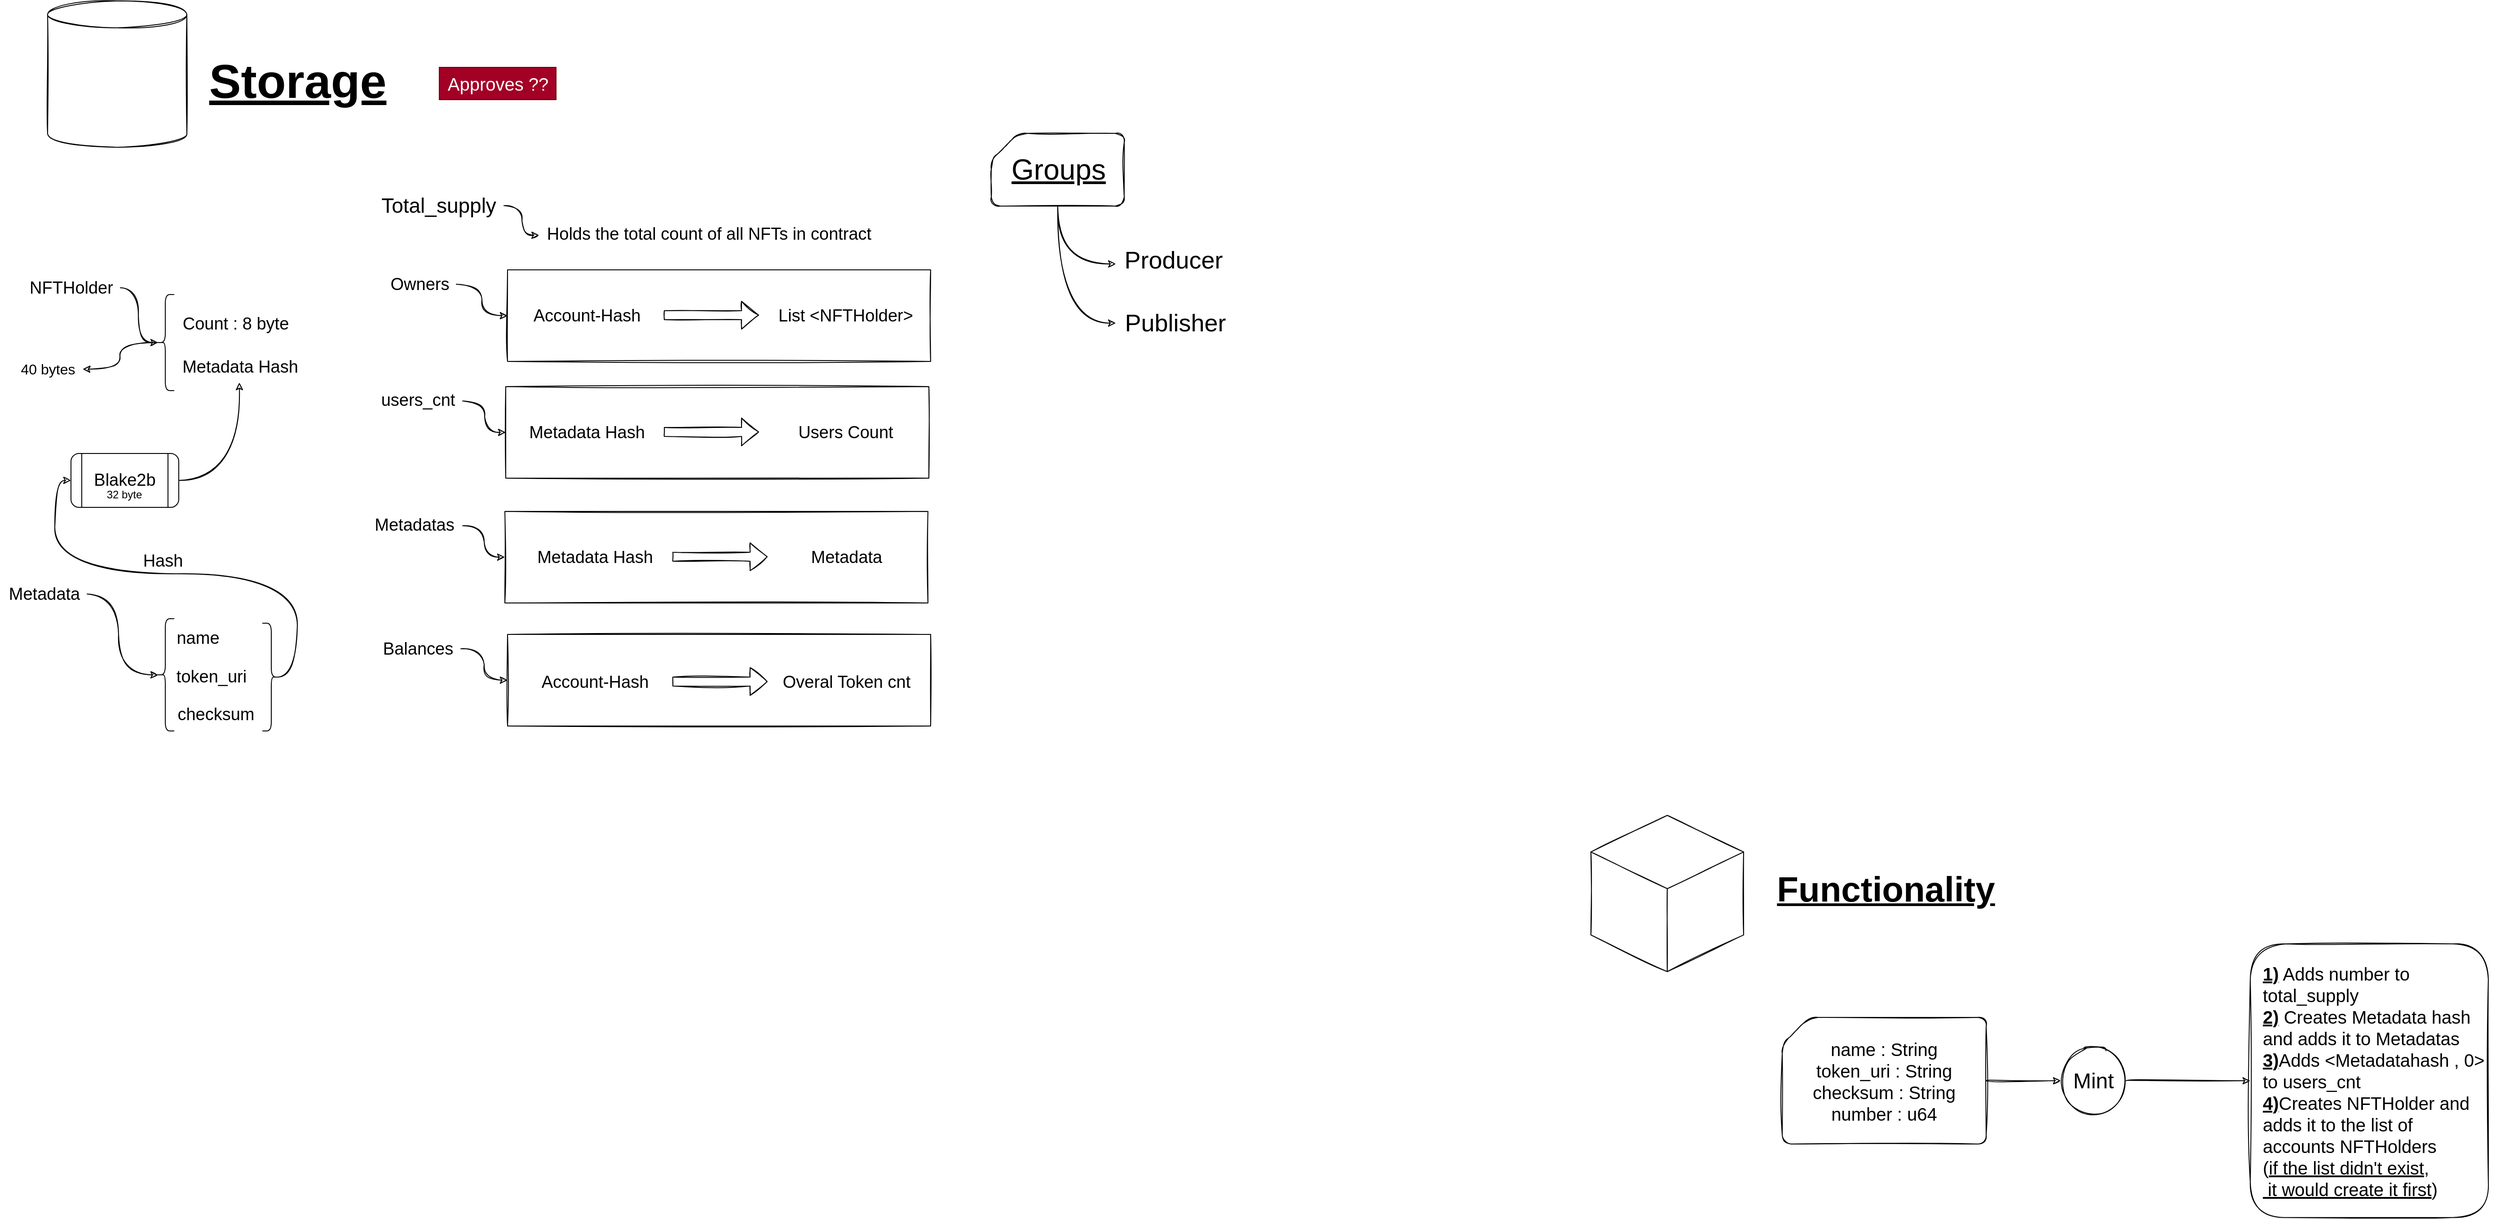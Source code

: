 <mxfile version="20.5.3" type="github">
  <diagram id="slPfWzJpBYyBcs_0Y2tc" name="Page-1">
    <mxGraphModel dx="2073" dy="1287" grid="0" gridSize="10" guides="1" tooltips="1" connect="1" arrows="1" fold="1" page="0" pageScale="1" pageWidth="827" pageHeight="1169" math="0" shadow="0">
      <root>
        <mxCell id="0" />
        <mxCell id="1" parent="0" />
        <mxCell id="fys4buLAGZXGw3ZMUwzv-1" value="" style="shape=cylinder3;whiteSpace=wrap;html=1;boundedLbl=1;backgroundOutline=1;size=15;rounded=1;fillColor=none;fontColor=#ffffff;strokeColor=default;shadow=0;sketch=1;" parent="1" vertex="1">
          <mxGeometry x="-8" y="-107" width="155" height="163" as="geometry" />
        </mxCell>
        <mxCell id="fys4buLAGZXGw3ZMUwzv-2" value="&lt;b style=&quot;font-size: 53px;&quot;&gt;&lt;u style=&quot;font-size: 53px;&quot;&gt;&lt;font style=&quot;font-size: 53px;&quot;&gt;Storage&lt;/font&gt;&lt;/u&gt;&lt;/b&gt;" style="text;html=1;align=center;verticalAlign=middle;resizable=0;points=[];autosize=1;strokeColor=none;fillColor=none;rounded=1;fontSize=53;glass=0;sketch=0;shadow=0;" parent="1" vertex="1">
          <mxGeometry x="162" y="-56" width="215" height="76" as="geometry" />
        </mxCell>
        <mxCell id="FFQsLvCmIjyaZJ9t75WD-35" style="edgeStyle=orthogonalEdgeStyle;curved=1;rounded=1;sketch=1;orthogonalLoop=1;jettySize=auto;html=1;fontSize=19;" edge="1" parent="1" source="fys4buLAGZXGw3ZMUwzv-3">
          <mxGeometry relative="1" as="geometry">
            <mxPoint x="31" y="303" as="targetPoint" />
          </mxGeometry>
        </mxCell>
        <mxCell id="fys4buLAGZXGw3ZMUwzv-3" value="" style="shape=curlyBracket;whiteSpace=wrap;html=1;rounded=1;labelPosition=left;verticalLabelPosition=middle;align=right;verticalAlign=middle;fontSize=38;" parent="1" vertex="1">
          <mxGeometry x="113" y="220" width="20" height="107" as="geometry" />
        </mxCell>
        <mxCell id="FFQsLvCmIjyaZJ9t75WD-10" style="edgeStyle=orthogonalEdgeStyle;curved=1;rounded=1;sketch=1;orthogonalLoop=1;jettySize=auto;html=1;entryX=0.1;entryY=0.5;entryDx=0;entryDy=0;entryPerimeter=0;fontSize=46;" edge="1" parent="1" source="fys4buLAGZXGw3ZMUwzv-8" target="fys4buLAGZXGw3ZMUwzv-3">
          <mxGeometry relative="1" as="geometry" />
        </mxCell>
        <mxCell id="fys4buLAGZXGw3ZMUwzv-8" value="NFTHolder" style="text;html=1;align=center;verticalAlign=middle;resizable=0;points=[];autosize=1;strokeColor=none;fillColor=none;fontSize=19;strokeWidth=1;rounded=1;" parent="1" vertex="1">
          <mxGeometry x="-38" y="195" width="111" height="35" as="geometry" />
        </mxCell>
        <mxCell id="FFQsLvCmIjyaZJ9t75WD-2" value="" style="rounded=0;whiteSpace=wrap;html=1;sketch=1;" vertex="1" parent="1">
          <mxGeometry x="504" y="192.5" width="471" height="102" as="geometry" />
        </mxCell>
        <mxCell id="FFQsLvCmIjyaZJ9t75WD-3" value="Account-Hash" style="text;html=1;align=center;verticalAlign=middle;resizable=0;points=[];autosize=1;strokeColor=none;fillColor=none;fontSize=19;strokeWidth=1;rounded=1;" vertex="1" parent="1">
          <mxGeometry x="523" y="226" width="137" height="35" as="geometry" />
        </mxCell>
        <mxCell id="FFQsLvCmIjyaZJ9t75WD-4" value="" style="shape=flexArrow;endArrow=classic;html=1;rounded=1;curved=1;sketch=1;" edge="1" parent="1">
          <mxGeometry width="50" height="50" relative="1" as="geometry">
            <mxPoint x="678" y="243" as="sourcePoint" />
            <mxPoint x="784" y="243" as="targetPoint" />
          </mxGeometry>
        </mxCell>
        <mxCell id="FFQsLvCmIjyaZJ9t75WD-5" value="List &amp;lt;NFTHolder&amp;gt;" style="text;html=1;align=center;verticalAlign=middle;resizable=0;points=[];autosize=1;strokeColor=none;fillColor=none;fontSize=19;strokeWidth=1;rounded=1;glass=0;shadow=0;sketch=0;" vertex="1" parent="1">
          <mxGeometry x="796" y="226" width="168" height="35" as="geometry" />
        </mxCell>
        <mxCell id="FFQsLvCmIjyaZJ9t75WD-11" style="edgeStyle=orthogonalEdgeStyle;curved=1;rounded=1;sketch=1;orthogonalLoop=1;jettySize=auto;html=1;entryX=0;entryY=0.5;entryDx=0;entryDy=0;fontSize=46;" edge="1" parent="1" source="FFQsLvCmIjyaZJ9t75WD-7" target="FFQsLvCmIjyaZJ9t75WD-2">
          <mxGeometry relative="1" as="geometry" />
        </mxCell>
        <mxCell id="FFQsLvCmIjyaZJ9t75WD-7" value="Owners" style="text;html=1;align=center;verticalAlign=middle;resizable=0;points=[];autosize=1;strokeColor=none;fillColor=none;fontSize=19;strokeWidth=1;rounded=1;" vertex="1" parent="1">
          <mxGeometry x="364" y="191" width="83" height="35" as="geometry" />
        </mxCell>
        <mxCell id="FFQsLvCmIjyaZJ9t75WD-12" value="" style="rounded=0;whiteSpace=wrap;html=1;sketch=1;" vertex="1" parent="1">
          <mxGeometry x="502" y="322.5" width="471" height="102" as="geometry" />
        </mxCell>
        <mxCell id="FFQsLvCmIjyaZJ9t75WD-13" style="edgeStyle=orthogonalEdgeStyle;curved=1;rounded=1;sketch=1;orthogonalLoop=1;jettySize=auto;html=1;entryX=0;entryY=0.5;entryDx=0;entryDy=0;fontSize=46;" edge="1" parent="1" target="FFQsLvCmIjyaZJ9t75WD-12">
          <mxGeometry relative="1" as="geometry">
            <mxPoint x="454" y="338.5" as="sourcePoint" />
          </mxGeometry>
        </mxCell>
        <mxCell id="FFQsLvCmIjyaZJ9t75WD-14" value="users_cnt" style="text;html=1;align=center;verticalAlign=middle;resizable=0;points=[];autosize=1;strokeColor=none;fillColor=none;fontSize=19;strokeWidth=1;rounded=1;" vertex="1" parent="1">
          <mxGeometry x="354" y="320" width="100" height="35" as="geometry" />
        </mxCell>
        <mxCell id="FFQsLvCmIjyaZJ9t75WD-18" style="edgeStyle=orthogonalEdgeStyle;curved=1;rounded=1;sketch=1;orthogonalLoop=1;jettySize=auto;html=1;entryX=0.003;entryY=0.543;entryDx=0;entryDy=0;entryPerimeter=0;fontSize=19;" edge="1" parent="1" source="FFQsLvCmIjyaZJ9t75WD-15" target="FFQsLvCmIjyaZJ9t75WD-17">
          <mxGeometry relative="1" as="geometry" />
        </mxCell>
        <mxCell id="FFQsLvCmIjyaZJ9t75WD-15" value="Total_supply" style="text;html=1;align=center;verticalAlign=middle;resizable=0;points=[];autosize=1;strokeColor=none;fillColor=none;fontSize=23;" vertex="1" parent="1">
          <mxGeometry x="354" y="101" width="146" height="40" as="geometry" />
        </mxCell>
        <mxCell id="FFQsLvCmIjyaZJ9t75WD-17" value="Holds the total count of all NFTs in contract" style="text;html=1;align=center;verticalAlign=middle;resizable=0;points=[];autosize=1;strokeColor=none;fillColor=none;fontSize=19;rounded=1;shadow=0;glass=0;sketch=0;" vertex="1" parent="1">
          <mxGeometry x="538" y="135" width="379" height="35" as="geometry" />
        </mxCell>
        <mxCell id="FFQsLvCmIjyaZJ9t75WD-19" value="" style="rounded=0;whiteSpace=wrap;html=1;sketch=1;" vertex="1" parent="1">
          <mxGeometry x="501" y="461.5" width="471" height="102" as="geometry" />
        </mxCell>
        <mxCell id="FFQsLvCmIjyaZJ9t75WD-20" style="edgeStyle=orthogonalEdgeStyle;curved=1;rounded=1;sketch=1;orthogonalLoop=1;jettySize=auto;html=1;entryX=0;entryY=0.5;entryDx=0;entryDy=0;fontSize=46;" edge="1" parent="1" target="FFQsLvCmIjyaZJ9t75WD-19">
          <mxGeometry relative="1" as="geometry">
            <mxPoint x="454" y="477.5" as="sourcePoint" />
          </mxGeometry>
        </mxCell>
        <mxCell id="FFQsLvCmIjyaZJ9t75WD-21" value="Metadatas" style="text;html=1;align=center;verticalAlign=middle;resizable=0;points=[];autosize=1;strokeColor=none;fillColor=none;fontSize=19;strokeWidth=1;rounded=1;" vertex="1" parent="1">
          <mxGeometry x="346" y="459" width="107" height="35" as="geometry" />
        </mxCell>
        <mxCell id="fys4buLAGZXGw3ZMUwzv-4" value="Count : 8 byte" style="text;html=1;align=center;verticalAlign=middle;resizable=0;points=[];autosize=1;strokeColor=none;fillColor=none;fontSize=19;strokeWidth=1;rounded=1;" parent="1" vertex="1">
          <mxGeometry x="133" y="235" width="136" height="35" as="geometry" />
        </mxCell>
        <mxCell id="FFQsLvCmIjyaZJ9t75WD-22" value="" style="group" vertex="1" connectable="0" parent="1">
          <mxGeometry x="126" y="416" width="125" height="121" as="geometry" />
        </mxCell>
        <mxCell id="fys4buLAGZXGw3ZMUwzv-5" value="name" style="text;html=1;align=center;verticalAlign=middle;resizable=0;points=[];autosize=1;strokeColor=none;fillColor=none;fontSize=19;strokeWidth=1;rounded=1;" parent="FFQsLvCmIjyaZJ9t75WD-22" vertex="1">
          <mxGeometry y="169" width="66" height="35" as="geometry" />
        </mxCell>
        <mxCell id="fys4buLAGZXGw3ZMUwzv-6" value="token_uri" style="text;html=1;align=center;verticalAlign=middle;resizable=0;points=[];autosize=1;strokeColor=none;fillColor=none;fontSize=19;strokeWidth=1;rounded=1;" parent="FFQsLvCmIjyaZJ9t75WD-22" vertex="1">
          <mxGeometry y="212" width="96" height="35" as="geometry" />
        </mxCell>
        <mxCell id="fys4buLAGZXGw3ZMUwzv-7" value="checksum" style="text;html=1;align=center;verticalAlign=middle;resizable=0;points=[];autosize=1;strokeColor=none;fillColor=none;fontSize=19;strokeWidth=1;rounded=1;" parent="FFQsLvCmIjyaZJ9t75WD-22" vertex="1">
          <mxGeometry x="0.5" y="254" width="104" height="35" as="geometry" />
        </mxCell>
        <mxCell id="FFQsLvCmIjyaZJ9t75WD-30" value="" style="shape=curlyBracket;whiteSpace=wrap;html=1;rounded=1;flipH=1;labelPosition=right;verticalLabelPosition=middle;align=left;verticalAlign=middle;shadow=0;glass=0;sketch=0;strokeColor=default;fontSize=19;fillColor=none;gradientColor=default;" vertex="1" parent="FFQsLvCmIjyaZJ9t75WD-22">
          <mxGeometry x="105" y="170" width="20" height="120" as="geometry" />
        </mxCell>
        <mxCell id="FFQsLvCmIjyaZJ9t75WD-34" value="Hash" style="text;html=1;align=center;verticalAlign=middle;resizable=0;points=[];autosize=1;strokeColor=none;fillColor=none;fontSize=19;" vertex="1" parent="FFQsLvCmIjyaZJ9t75WD-22">
          <mxGeometry x="-37" y="83" width="62" height="35" as="geometry" />
        </mxCell>
        <mxCell id="FFQsLvCmIjyaZJ9t75WD-28" style="edgeStyle=orthogonalEdgeStyle;curved=1;rounded=1;sketch=1;orthogonalLoop=1;jettySize=auto;html=1;fontSize=19;entryX=0.1;entryY=0.5;entryDx=0;entryDy=0;entryPerimeter=0;" edge="1" parent="1" source="FFQsLvCmIjyaZJ9t75WD-25" target="FFQsLvCmIjyaZJ9t75WD-26">
          <mxGeometry relative="1" as="geometry">
            <Array as="points">
              <mxPoint x="71" y="554" />
              <mxPoint x="71" y="644" />
            </Array>
          </mxGeometry>
        </mxCell>
        <mxCell id="FFQsLvCmIjyaZJ9t75WD-25" value="Metadata" style="text;html=1;align=center;verticalAlign=middle;resizable=0;points=[];autosize=1;strokeColor=none;fillColor=none;fontSize=19;strokeWidth=1;rounded=1;" vertex="1" parent="1">
          <mxGeometry x="-61" y="536" width="97" height="35" as="geometry" />
        </mxCell>
        <mxCell id="FFQsLvCmIjyaZJ9t75WD-26" value="" style="shape=curlyBracket;whiteSpace=wrap;html=1;rounded=1;labelPosition=left;verticalLabelPosition=middle;align=right;verticalAlign=middle;fontSize=38;" vertex="1" parent="1">
          <mxGeometry x="113" y="581" width="20" height="125" as="geometry" />
        </mxCell>
        <mxCell id="FFQsLvCmIjyaZJ9t75WD-29" value="Metadata Hash" style="text;html=1;align=center;verticalAlign=middle;resizable=0;points=[];autosize=1;strokeColor=none;fillColor=none;fontSize=19;strokeWidth=1;rounded=1;" vertex="1" parent="1">
          <mxGeometry x="132" y="283" width="147" height="35" as="geometry" />
        </mxCell>
        <mxCell id="FFQsLvCmIjyaZJ9t75WD-33" style="edgeStyle=orthogonalEdgeStyle;curved=1;rounded=1;sketch=1;orthogonalLoop=1;jettySize=auto;html=1;exitX=1;exitY=0.5;exitDx=0;exitDy=0;fontSize=19;" edge="1" parent="1" source="FFQsLvCmIjyaZJ9t75WD-31" target="FFQsLvCmIjyaZJ9t75WD-29">
          <mxGeometry relative="1" as="geometry" />
        </mxCell>
        <mxCell id="FFQsLvCmIjyaZJ9t75WD-59" value="32 byte" style="edgeLabel;html=1;align=center;verticalAlign=middle;resizable=0;points=[];fontSize=12;" vertex="1" connectable="0" parent="FFQsLvCmIjyaZJ9t75WD-33">
          <mxGeometry x="0.128" y="10" relative="1" as="geometry">
            <mxPoint x="-119" y="48" as="offset" />
          </mxGeometry>
        </mxCell>
        <mxCell id="FFQsLvCmIjyaZJ9t75WD-31" value="Blake2b" style="shape=process;whiteSpace=wrap;html=1;backgroundOutline=1;rounded=1;shadow=0;glass=0;sketch=0;strokeColor=default;fontSize=19;fillColor=none;gradientColor=default;" vertex="1" parent="1">
          <mxGeometry x="18" y="397" width="120" height="60" as="geometry" />
        </mxCell>
        <mxCell id="FFQsLvCmIjyaZJ9t75WD-32" style="edgeStyle=orthogonalEdgeStyle;curved=1;rounded=1;sketch=1;orthogonalLoop=1;jettySize=auto;html=1;exitX=0.1;exitY=0.5;exitDx=0;exitDy=0;exitPerimeter=0;entryX=0;entryY=0.5;entryDx=0;entryDy=0;fontSize=19;" edge="1" parent="1" source="FFQsLvCmIjyaZJ9t75WD-30" target="FFQsLvCmIjyaZJ9t75WD-31">
          <mxGeometry relative="1" as="geometry">
            <Array as="points">
              <mxPoint x="270" y="646" />
              <mxPoint x="270" y="531" />
              <mxPoint y="531" />
              <mxPoint y="427" />
            </Array>
          </mxGeometry>
        </mxCell>
        <mxCell id="FFQsLvCmIjyaZJ9t75WD-36" value="40 bytes" style="text;html=1;align=center;verticalAlign=middle;resizable=0;points=[];autosize=1;fontSize=16;" vertex="1" parent="1">
          <mxGeometry x="-47" y="287" width="78" height="31" as="geometry" />
        </mxCell>
        <mxCell id="FFQsLvCmIjyaZJ9t75WD-37" value="Metadata Hash" style="text;html=1;align=center;verticalAlign=middle;resizable=0;points=[];autosize=1;strokeColor=none;fillColor=none;fontSize=19;strokeWidth=1;rounded=1;" vertex="1" parent="1">
          <mxGeometry x="518" y="356" width="147" height="35" as="geometry" />
        </mxCell>
        <mxCell id="FFQsLvCmIjyaZJ9t75WD-38" value="" style="shape=flexArrow;endArrow=classic;html=1;rounded=1;curved=1;sketch=1;" edge="1" parent="1">
          <mxGeometry width="50" height="50" relative="1" as="geometry">
            <mxPoint x="678" y="373" as="sourcePoint" />
            <mxPoint x="784" y="373" as="targetPoint" />
          </mxGeometry>
        </mxCell>
        <mxCell id="FFQsLvCmIjyaZJ9t75WD-39" value="Users Count" style="text;html=1;align=center;verticalAlign=middle;resizable=0;points=[];autosize=1;strokeColor=none;fillColor=none;fontSize=19;strokeWidth=1;rounded=1;glass=0;shadow=0;sketch=0;" vertex="1" parent="1">
          <mxGeometry x="818" y="356" width="124" height="35" as="geometry" />
        </mxCell>
        <mxCell id="FFQsLvCmIjyaZJ9t75WD-40" value="Metadata Hash" style="text;html=1;align=center;verticalAlign=middle;resizable=0;points=[];autosize=1;strokeColor=none;fillColor=none;fontSize=19;strokeWidth=1;rounded=1;" vertex="1" parent="1">
          <mxGeometry x="527.5" y="495" width="147" height="35" as="geometry" />
        </mxCell>
        <mxCell id="FFQsLvCmIjyaZJ9t75WD-41" value="" style="shape=flexArrow;endArrow=classic;html=1;rounded=1;curved=1;sketch=1;" edge="1" parent="1">
          <mxGeometry width="50" height="50" relative="1" as="geometry">
            <mxPoint x="687.5" y="512" as="sourcePoint" />
            <mxPoint x="793.5" y="512" as="targetPoint" />
          </mxGeometry>
        </mxCell>
        <mxCell id="FFQsLvCmIjyaZJ9t75WD-42" value="Metadata" style="text;html=1;align=center;verticalAlign=middle;resizable=0;points=[];autosize=1;strokeColor=none;fillColor=none;fontSize=19;strokeWidth=1;rounded=1;glass=0;shadow=0;sketch=0;" vertex="1" parent="1">
          <mxGeometry x="832" y="495" width="97" height="35" as="geometry" />
        </mxCell>
        <mxCell id="FFQsLvCmIjyaZJ9t75WD-48" value="" style="rounded=0;whiteSpace=wrap;html=1;sketch=1;" vertex="1" parent="1">
          <mxGeometry x="504" y="598.5" width="471" height="102" as="geometry" />
        </mxCell>
        <mxCell id="FFQsLvCmIjyaZJ9t75WD-49" style="edgeStyle=orthogonalEdgeStyle;curved=1;rounded=1;sketch=1;orthogonalLoop=1;jettySize=auto;html=1;entryX=0;entryY=0.5;entryDx=0;entryDy=0;fontSize=46;" edge="1" parent="1" source="FFQsLvCmIjyaZJ9t75WD-50" target="FFQsLvCmIjyaZJ9t75WD-48">
          <mxGeometry relative="1" as="geometry" />
        </mxCell>
        <mxCell id="FFQsLvCmIjyaZJ9t75WD-50" value="Balances" style="text;html=1;align=center;verticalAlign=middle;resizable=0;points=[];autosize=1;strokeColor=none;fillColor=none;fontSize=19;strokeWidth=1;rounded=1;" vertex="1" parent="1">
          <mxGeometry x="356" y="597" width="96" height="35" as="geometry" />
        </mxCell>
        <mxCell id="FFQsLvCmIjyaZJ9t75WD-56" value="Account-Hash" style="text;html=1;align=center;verticalAlign=middle;resizable=0;points=[];autosize=1;strokeColor=none;fillColor=none;fontSize=19;strokeWidth=1;rounded=1;" vertex="1" parent="1">
          <mxGeometry x="532.5" y="634" width="137" height="35" as="geometry" />
        </mxCell>
        <mxCell id="FFQsLvCmIjyaZJ9t75WD-57" value="" style="shape=flexArrow;endArrow=classic;html=1;rounded=1;curved=1;sketch=1;" edge="1" parent="1">
          <mxGeometry width="50" height="50" relative="1" as="geometry">
            <mxPoint x="687.5" y="651" as="sourcePoint" />
            <mxPoint x="793.5" y="651" as="targetPoint" />
          </mxGeometry>
        </mxCell>
        <mxCell id="FFQsLvCmIjyaZJ9t75WD-58" value="Overal Token cnt" style="text;html=1;align=center;verticalAlign=middle;resizable=0;points=[];autosize=1;strokeColor=none;fillColor=none;fontSize=19;strokeWidth=1;rounded=1;glass=0;shadow=0;sketch=0;" vertex="1" parent="1">
          <mxGeometry x="801" y="634" width="160" height="35" as="geometry" />
        </mxCell>
        <mxCell id="FFQsLvCmIjyaZJ9t75WD-60" value="Groups" style="text;html=1;align=center;verticalAlign=middle;resizable=0;points=[];autosize=1;strokeColor=none;fillColor=none;fontSize=32;fontStyle=4" vertex="1" parent="1">
          <mxGeometry x="1055" y="56" width="123" height="50" as="geometry" />
        </mxCell>
        <mxCell id="FFQsLvCmIjyaZJ9t75WD-61" value="Producer" style="text;html=1;align=center;verticalAlign=middle;resizable=0;points=[];autosize=1;strokeColor=none;fillColor=none;fontSize=27;" vertex="1" parent="1">
          <mxGeometry x="1181" y="159.5" width="128" height="44" as="geometry" />
        </mxCell>
        <mxCell id="FFQsLvCmIjyaZJ9t75WD-62" value="Publisher" style="text;html=1;align=center;verticalAlign=middle;resizable=0;points=[];autosize=1;strokeColor=none;fillColor=none;fontSize=27;" vertex="1" parent="1">
          <mxGeometry x="1181" y="230" width="131" height="44" as="geometry" />
        </mxCell>
        <mxCell id="FFQsLvCmIjyaZJ9t75WD-71" style="edgeStyle=orthogonalEdgeStyle;curved=1;rounded=1;sketch=1;orthogonalLoop=1;jettySize=auto;html=1;entryX=0.001;entryY=0.601;entryDx=0;entryDy=0;entryPerimeter=0;fontSize=27;" edge="1" parent="1" source="FFQsLvCmIjyaZJ9t75WD-64" target="FFQsLvCmIjyaZJ9t75WD-61">
          <mxGeometry relative="1" as="geometry" />
        </mxCell>
        <mxCell id="FFQsLvCmIjyaZJ9t75WD-72" style="edgeStyle=orthogonalEdgeStyle;curved=1;rounded=1;sketch=1;orthogonalLoop=1;jettySize=auto;html=1;entryX=0.001;entryY=0.496;entryDx=0;entryDy=0;entryPerimeter=0;fontSize=27;" edge="1" parent="1" source="FFQsLvCmIjyaZJ9t75WD-64" target="FFQsLvCmIjyaZJ9t75WD-62">
          <mxGeometry relative="1" as="geometry" />
        </mxCell>
        <mxCell id="FFQsLvCmIjyaZJ9t75WD-64" value="" style="shape=card;whiteSpace=wrap;html=1;rounded=1;shadow=0;glass=0;sketch=1;strokeColor=default;fontSize=27;fillColor=none;gradientColor=default;" vertex="1" parent="1">
          <mxGeometry x="1042.5" y="40.5" width="148" height="81" as="geometry" />
        </mxCell>
        <mxCell id="FFQsLvCmIjyaZJ9t75WD-73" value="" style="html=1;whiteSpace=wrap;shape=isoCube2;backgroundOutline=1;isoAngle=15;rounded=1;shadow=0;glass=0;sketch=1;strokeColor=default;fontSize=27;fillColor=none;gradientColor=default;" vertex="1" parent="1">
          <mxGeometry x="1710" y="800" width="170" height="174" as="geometry" />
        </mxCell>
        <mxCell id="FFQsLvCmIjyaZJ9t75WD-74" value="Functionality" style="text;html=1;align=center;verticalAlign=middle;resizable=0;points=[];autosize=1;strokeColor=none;fillColor=none;fontSize=39;fontStyle=5" vertex="1" parent="1">
          <mxGeometry x="1907" y="853" width="261" height="59" as="geometry" />
        </mxCell>
        <mxCell id="FFQsLvCmIjyaZJ9t75WD-81" style="edgeStyle=orthogonalEdgeStyle;curved=1;rounded=1;sketch=1;orthogonalLoop=1;jettySize=auto;html=1;entryX=0;entryY=0.5;entryDx=0;entryDy=0;fontSize=20;" edge="1" parent="1" source="FFQsLvCmIjyaZJ9t75WD-75" target="FFQsLvCmIjyaZJ9t75WD-80">
          <mxGeometry relative="1" as="geometry" />
        </mxCell>
        <mxCell id="FFQsLvCmIjyaZJ9t75WD-75" value="Mint" style="ellipse;whiteSpace=wrap;html=1;aspect=fixed;rounded=1;shadow=0;glass=0;sketch=1;strokeColor=default;fontSize=24;fillColor=none;gradientColor=default;" vertex="1" parent="1">
          <mxGeometry x="2233" y="1059" width="73" height="73" as="geometry" />
        </mxCell>
        <mxCell id="FFQsLvCmIjyaZJ9t75WD-78" style="edgeStyle=orthogonalEdgeStyle;curved=1;rounded=1;sketch=1;orthogonalLoop=1;jettySize=auto;html=1;entryX=0;entryY=0.5;entryDx=0;entryDy=0;fontSize=20;" edge="1" parent="1" source="FFQsLvCmIjyaZJ9t75WD-77" target="FFQsLvCmIjyaZJ9t75WD-75">
          <mxGeometry relative="1" as="geometry" />
        </mxCell>
        <mxCell id="FFQsLvCmIjyaZJ9t75WD-77" value="name : String&lt;br style=&quot;font-size: 20px;&quot;&gt;token_uri : String&lt;br style=&quot;font-size: 20px;&quot;&gt;checksum : String&lt;br style=&quot;font-size: 20px;&quot;&gt;number : u64" style="shape=card;whiteSpace=wrap;html=1;rounded=1;shadow=0;glass=0;sketch=1;strokeColor=default;fontSize=20;fillColor=none;gradientColor=default;" vertex="1" parent="1">
          <mxGeometry x="1923" y="1025" width="227" height="141" as="geometry" />
        </mxCell>
        <mxCell id="FFQsLvCmIjyaZJ9t75WD-80" value="&lt;div style=&quot;text-align: center;&quot;&gt;&lt;br&gt;&lt;/div&gt;" style="rounded=1;whiteSpace=wrap;html=1;shadow=0;glass=0;sketch=1;strokeColor=default;fontSize=20;fillColor=none;gradientColor=default;align=left;" vertex="1" parent="1">
          <mxGeometry x="2444" y="943.13" width="265" height="304.75" as="geometry" />
        </mxCell>
        <mxCell id="FFQsLvCmIjyaZJ9t75WD-82" value="&lt;b&gt;&lt;u&gt;1)&lt;/u&gt;&lt;/b&gt; Adds number to &lt;br&gt;total_supply&lt;br&gt;&lt;b&gt;&lt;u&gt;2)&lt;/u&gt;&lt;/b&gt; Creates Metadata hash &lt;br&gt;and adds it to Metadatas&lt;br&gt;&lt;b&gt;&lt;u&gt;3)&lt;/u&gt;&lt;/b&gt;Adds &amp;lt;Metadatahash , 0&amp;gt;&lt;br&gt;to users_cnt&lt;br&gt;&lt;b&gt;&lt;u&gt;4)&lt;/u&gt;&lt;/b&gt;Creates NFTHolder and &lt;br&gt;adds it to the list of &lt;br&gt;accounts NFTHolders&lt;br&gt;(&lt;u&gt;if the list didn&#39;t exist,&lt;br&gt;&amp;nbsp;it would create it first&lt;/u&gt;)" style="text;align=left;verticalAlign=middle;resizable=0;points=[];autosize=1;strokeColor=none;fillColor=none;fontSize=20;labelPosition=center;verticalLabelPosition=middle;html=1;" vertex="1" parent="1">
          <mxGeometry x="2456" y="957.5" width="265" height="276" as="geometry" />
        </mxCell>
        <mxCell id="FFQsLvCmIjyaZJ9t75WD-83" value="Approves ??" style="text;html=1;align=center;verticalAlign=middle;resizable=0;points=[];autosize=1;strokeColor=#6F0000;fillColor=#a20025;fontSize=20;fontColor=#ffffff;" vertex="1" parent="1">
          <mxGeometry x="428" y="-33" width="130" height="36" as="geometry" />
        </mxCell>
      </root>
    </mxGraphModel>
  </diagram>
</mxfile>
